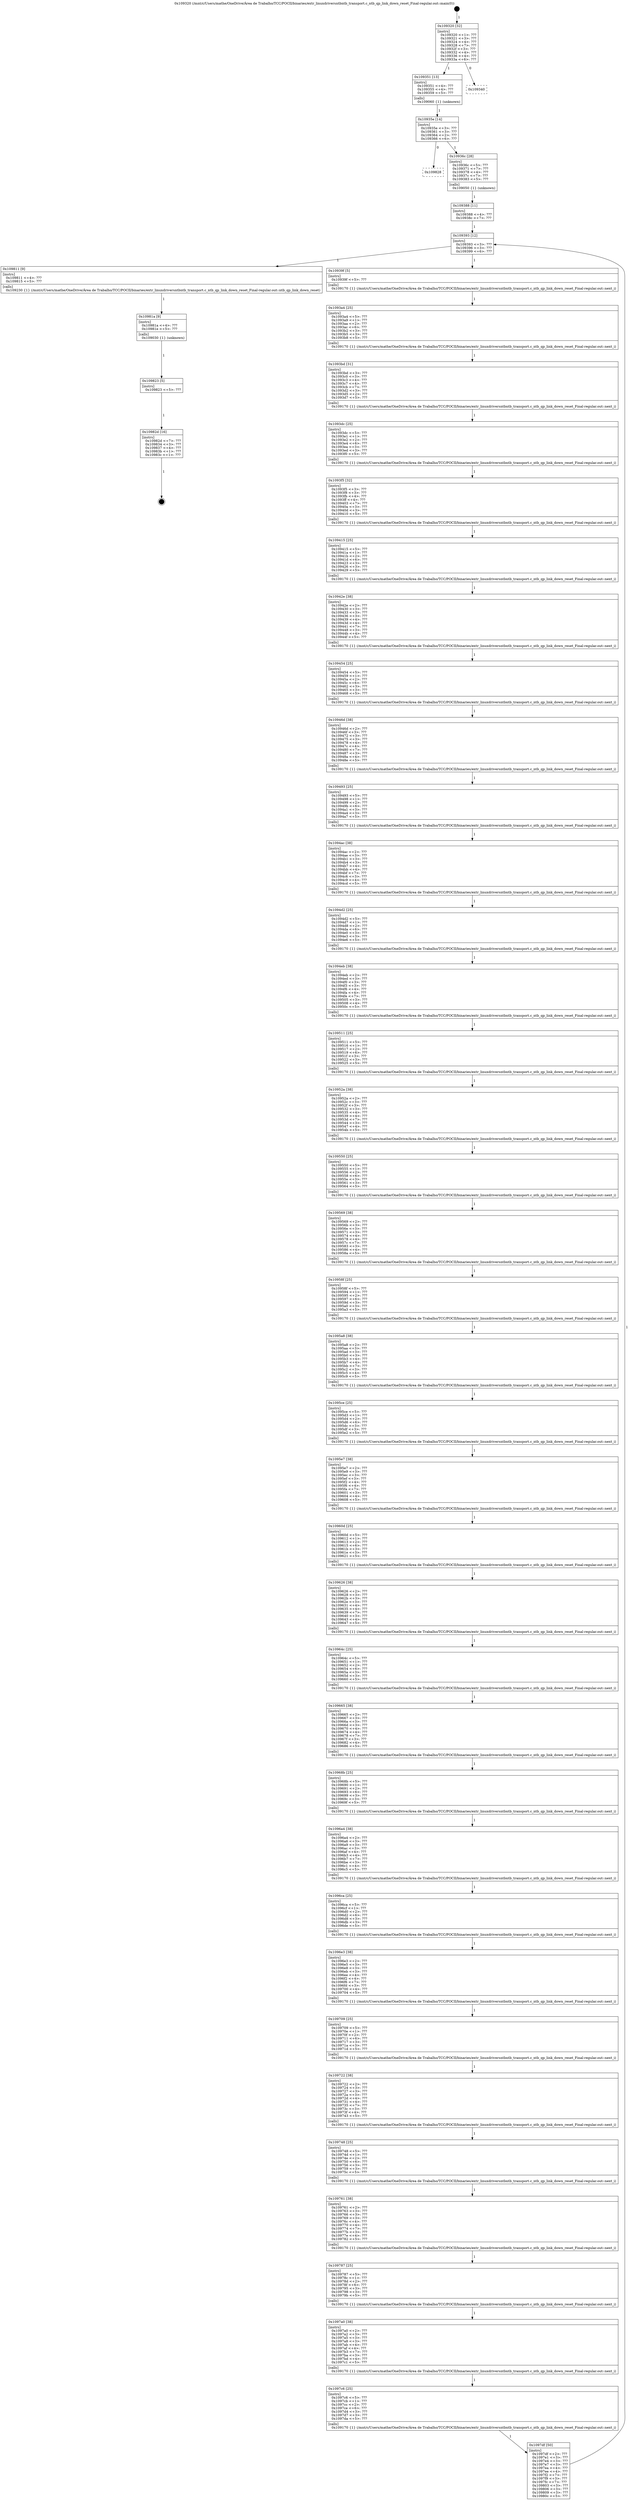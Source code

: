 digraph "0x109320" {
  label = "0x109320 (/mnt/c/Users/mathe/OneDrive/Área de Trabalho/TCC/POCII/binaries/extr_linuxdriversntbntb_transport.c_ntb_qp_link_down_reset_Final-regular.out::main(0))"
  labelloc = "t"
  node[shape=record]

  Entry [label="",width=0.3,height=0.3,shape=circle,fillcolor=black,style=filled]
  "0x109320" [label="{
     0x109320 [32]\l
     | [instrs]\l
     &nbsp;&nbsp;0x109320 \<+1\>: ???\l
     &nbsp;&nbsp;0x109321 \<+3\>: ???\l
     &nbsp;&nbsp;0x109324 \<+4\>: ???\l
     &nbsp;&nbsp;0x109328 \<+7\>: ???\l
     &nbsp;&nbsp;0x10932f \<+3\>: ???\l
     &nbsp;&nbsp;0x109332 \<+4\>: ???\l
     &nbsp;&nbsp;0x109336 \<+4\>: ???\l
     &nbsp;&nbsp;0x10933a \<+6\>: ???\l
  }"]
  "0x109351" [label="{
     0x109351 [13]\l
     | [instrs]\l
     &nbsp;&nbsp;0x109351 \<+4\>: ???\l
     &nbsp;&nbsp;0x109355 \<+4\>: ???\l
     &nbsp;&nbsp;0x109359 \<+5\>: ???\l
     | [calls]\l
     &nbsp;&nbsp;0x109060 \{1\} (unknown)\l
  }"]
  "0x109340" [label="{
     0x109340\l
  }", style=dashed]
  "0x10935e" [label="{
     0x10935e [14]\l
     | [instrs]\l
     &nbsp;&nbsp;0x10935e \<+3\>: ???\l
     &nbsp;&nbsp;0x109361 \<+3\>: ???\l
     &nbsp;&nbsp;0x109364 \<+2\>: ???\l
     &nbsp;&nbsp;0x109366 \<+6\>: ???\l
  }"]
  "0x109828" [label="{
     0x109828\l
  }", style=dashed]
  "0x10936c" [label="{
     0x10936c [28]\l
     | [instrs]\l
     &nbsp;&nbsp;0x10936c \<+5\>: ???\l
     &nbsp;&nbsp;0x109371 \<+7\>: ???\l
     &nbsp;&nbsp;0x109378 \<+4\>: ???\l
     &nbsp;&nbsp;0x10937c \<+7\>: ???\l
     &nbsp;&nbsp;0x109383 \<+5\>: ???\l
     | [calls]\l
     &nbsp;&nbsp;0x109050 \{1\} (unknown)\l
  }"]
  Exit [label="",width=0.3,height=0.3,shape=circle,fillcolor=black,style=filled,peripheries=2]
  "0x109393" [label="{
     0x109393 [12]\l
     | [instrs]\l
     &nbsp;&nbsp;0x109393 \<+3\>: ???\l
     &nbsp;&nbsp;0x109396 \<+3\>: ???\l
     &nbsp;&nbsp;0x109399 \<+6\>: ???\l
  }"]
  "0x109811" [label="{
     0x109811 [9]\l
     | [instrs]\l
     &nbsp;&nbsp;0x109811 \<+4\>: ???\l
     &nbsp;&nbsp;0x109815 \<+5\>: ???\l
     | [calls]\l
     &nbsp;&nbsp;0x109230 \{1\} (/mnt/c/Users/mathe/OneDrive/Área de Trabalho/TCC/POCII/binaries/extr_linuxdriversntbntb_transport.c_ntb_qp_link_down_reset_Final-regular.out::ntb_qp_link_down_reset)\l
  }"]
  "0x10939f" [label="{
     0x10939f [5]\l
     | [instrs]\l
     &nbsp;&nbsp;0x10939f \<+5\>: ???\l
     | [calls]\l
     &nbsp;&nbsp;0x109170 \{1\} (/mnt/c/Users/mathe/OneDrive/Área de Trabalho/TCC/POCII/binaries/extr_linuxdriversntbntb_transport.c_ntb_qp_link_down_reset_Final-regular.out::next_i)\l
  }"]
  "0x1093a4" [label="{
     0x1093a4 [25]\l
     | [instrs]\l
     &nbsp;&nbsp;0x1093a4 \<+5\>: ???\l
     &nbsp;&nbsp;0x1093a9 \<+1\>: ???\l
     &nbsp;&nbsp;0x1093aa \<+2\>: ???\l
     &nbsp;&nbsp;0x1093ac \<+6\>: ???\l
     &nbsp;&nbsp;0x1093b2 \<+3\>: ???\l
     &nbsp;&nbsp;0x1093b5 \<+3\>: ???\l
     &nbsp;&nbsp;0x1093b8 \<+5\>: ???\l
     | [calls]\l
     &nbsp;&nbsp;0x109170 \{1\} (/mnt/c/Users/mathe/OneDrive/Área de Trabalho/TCC/POCII/binaries/extr_linuxdriversntbntb_transport.c_ntb_qp_link_down_reset_Final-regular.out::next_i)\l
  }"]
  "0x1093bd" [label="{
     0x1093bd [31]\l
     | [instrs]\l
     &nbsp;&nbsp;0x1093bd \<+3\>: ???\l
     &nbsp;&nbsp;0x1093c0 \<+3\>: ???\l
     &nbsp;&nbsp;0x1093c3 \<+4\>: ???\l
     &nbsp;&nbsp;0x1093c7 \<+4\>: ???\l
     &nbsp;&nbsp;0x1093cb \<+7\>: ???\l
     &nbsp;&nbsp;0x1093d2 \<+3\>: ???\l
     &nbsp;&nbsp;0x1093d5 \<+2\>: ???\l
     &nbsp;&nbsp;0x1093d7 \<+5\>: ???\l
     | [calls]\l
     &nbsp;&nbsp;0x109170 \{1\} (/mnt/c/Users/mathe/OneDrive/Área de Trabalho/TCC/POCII/binaries/extr_linuxdriversntbntb_transport.c_ntb_qp_link_down_reset_Final-regular.out::next_i)\l
  }"]
  "0x1093dc" [label="{
     0x1093dc [25]\l
     | [instrs]\l
     &nbsp;&nbsp;0x1093dc \<+5\>: ???\l
     &nbsp;&nbsp;0x1093e1 \<+1\>: ???\l
     &nbsp;&nbsp;0x1093e2 \<+2\>: ???\l
     &nbsp;&nbsp;0x1093e4 \<+6\>: ???\l
     &nbsp;&nbsp;0x1093ea \<+3\>: ???\l
     &nbsp;&nbsp;0x1093ed \<+3\>: ???\l
     &nbsp;&nbsp;0x1093f0 \<+5\>: ???\l
     | [calls]\l
     &nbsp;&nbsp;0x109170 \{1\} (/mnt/c/Users/mathe/OneDrive/Área de Trabalho/TCC/POCII/binaries/extr_linuxdriversntbntb_transport.c_ntb_qp_link_down_reset_Final-regular.out::next_i)\l
  }"]
  "0x1093f5" [label="{
     0x1093f5 [32]\l
     | [instrs]\l
     &nbsp;&nbsp;0x1093f5 \<+3\>: ???\l
     &nbsp;&nbsp;0x1093f8 \<+3\>: ???\l
     &nbsp;&nbsp;0x1093fb \<+4\>: ???\l
     &nbsp;&nbsp;0x1093ff \<+4\>: ???\l
     &nbsp;&nbsp;0x109403 \<+7\>: ???\l
     &nbsp;&nbsp;0x10940a \<+3\>: ???\l
     &nbsp;&nbsp;0x10940d \<+3\>: ???\l
     &nbsp;&nbsp;0x109410 \<+5\>: ???\l
     | [calls]\l
     &nbsp;&nbsp;0x109170 \{1\} (/mnt/c/Users/mathe/OneDrive/Área de Trabalho/TCC/POCII/binaries/extr_linuxdriversntbntb_transport.c_ntb_qp_link_down_reset_Final-regular.out::next_i)\l
  }"]
  "0x109415" [label="{
     0x109415 [25]\l
     | [instrs]\l
     &nbsp;&nbsp;0x109415 \<+5\>: ???\l
     &nbsp;&nbsp;0x10941a \<+1\>: ???\l
     &nbsp;&nbsp;0x10941b \<+2\>: ???\l
     &nbsp;&nbsp;0x10941d \<+6\>: ???\l
     &nbsp;&nbsp;0x109423 \<+3\>: ???\l
     &nbsp;&nbsp;0x109426 \<+3\>: ???\l
     &nbsp;&nbsp;0x109429 \<+5\>: ???\l
     | [calls]\l
     &nbsp;&nbsp;0x109170 \{1\} (/mnt/c/Users/mathe/OneDrive/Área de Trabalho/TCC/POCII/binaries/extr_linuxdriversntbntb_transport.c_ntb_qp_link_down_reset_Final-regular.out::next_i)\l
  }"]
  "0x10942e" [label="{
     0x10942e [38]\l
     | [instrs]\l
     &nbsp;&nbsp;0x10942e \<+2\>: ???\l
     &nbsp;&nbsp;0x109430 \<+3\>: ???\l
     &nbsp;&nbsp;0x109433 \<+3\>: ???\l
     &nbsp;&nbsp;0x109436 \<+3\>: ???\l
     &nbsp;&nbsp;0x109439 \<+4\>: ???\l
     &nbsp;&nbsp;0x10943d \<+4\>: ???\l
     &nbsp;&nbsp;0x109441 \<+7\>: ???\l
     &nbsp;&nbsp;0x109448 \<+3\>: ???\l
     &nbsp;&nbsp;0x10944b \<+4\>: ???\l
     &nbsp;&nbsp;0x10944f \<+5\>: ???\l
     | [calls]\l
     &nbsp;&nbsp;0x109170 \{1\} (/mnt/c/Users/mathe/OneDrive/Área de Trabalho/TCC/POCII/binaries/extr_linuxdriversntbntb_transport.c_ntb_qp_link_down_reset_Final-regular.out::next_i)\l
  }"]
  "0x109454" [label="{
     0x109454 [25]\l
     | [instrs]\l
     &nbsp;&nbsp;0x109454 \<+5\>: ???\l
     &nbsp;&nbsp;0x109459 \<+1\>: ???\l
     &nbsp;&nbsp;0x10945a \<+2\>: ???\l
     &nbsp;&nbsp;0x10945c \<+6\>: ???\l
     &nbsp;&nbsp;0x109462 \<+3\>: ???\l
     &nbsp;&nbsp;0x109465 \<+3\>: ???\l
     &nbsp;&nbsp;0x109468 \<+5\>: ???\l
     | [calls]\l
     &nbsp;&nbsp;0x109170 \{1\} (/mnt/c/Users/mathe/OneDrive/Área de Trabalho/TCC/POCII/binaries/extr_linuxdriversntbntb_transport.c_ntb_qp_link_down_reset_Final-regular.out::next_i)\l
  }"]
  "0x10946d" [label="{
     0x10946d [38]\l
     | [instrs]\l
     &nbsp;&nbsp;0x10946d \<+2\>: ???\l
     &nbsp;&nbsp;0x10946f \<+3\>: ???\l
     &nbsp;&nbsp;0x109472 \<+3\>: ???\l
     &nbsp;&nbsp;0x109475 \<+3\>: ???\l
     &nbsp;&nbsp;0x109478 \<+4\>: ???\l
     &nbsp;&nbsp;0x10947c \<+4\>: ???\l
     &nbsp;&nbsp;0x109480 \<+7\>: ???\l
     &nbsp;&nbsp;0x109487 \<+3\>: ???\l
     &nbsp;&nbsp;0x10948a \<+4\>: ???\l
     &nbsp;&nbsp;0x10948e \<+5\>: ???\l
     | [calls]\l
     &nbsp;&nbsp;0x109170 \{1\} (/mnt/c/Users/mathe/OneDrive/Área de Trabalho/TCC/POCII/binaries/extr_linuxdriversntbntb_transport.c_ntb_qp_link_down_reset_Final-regular.out::next_i)\l
  }"]
  "0x109493" [label="{
     0x109493 [25]\l
     | [instrs]\l
     &nbsp;&nbsp;0x109493 \<+5\>: ???\l
     &nbsp;&nbsp;0x109498 \<+1\>: ???\l
     &nbsp;&nbsp;0x109499 \<+2\>: ???\l
     &nbsp;&nbsp;0x10949b \<+6\>: ???\l
     &nbsp;&nbsp;0x1094a1 \<+3\>: ???\l
     &nbsp;&nbsp;0x1094a4 \<+3\>: ???\l
     &nbsp;&nbsp;0x1094a7 \<+5\>: ???\l
     | [calls]\l
     &nbsp;&nbsp;0x109170 \{1\} (/mnt/c/Users/mathe/OneDrive/Área de Trabalho/TCC/POCII/binaries/extr_linuxdriversntbntb_transport.c_ntb_qp_link_down_reset_Final-regular.out::next_i)\l
  }"]
  "0x1094ac" [label="{
     0x1094ac [38]\l
     | [instrs]\l
     &nbsp;&nbsp;0x1094ac \<+2\>: ???\l
     &nbsp;&nbsp;0x1094ae \<+3\>: ???\l
     &nbsp;&nbsp;0x1094b1 \<+3\>: ???\l
     &nbsp;&nbsp;0x1094b4 \<+3\>: ???\l
     &nbsp;&nbsp;0x1094b7 \<+4\>: ???\l
     &nbsp;&nbsp;0x1094bb \<+4\>: ???\l
     &nbsp;&nbsp;0x1094bf \<+7\>: ???\l
     &nbsp;&nbsp;0x1094c6 \<+3\>: ???\l
     &nbsp;&nbsp;0x1094c9 \<+4\>: ???\l
     &nbsp;&nbsp;0x1094cd \<+5\>: ???\l
     | [calls]\l
     &nbsp;&nbsp;0x109170 \{1\} (/mnt/c/Users/mathe/OneDrive/Área de Trabalho/TCC/POCII/binaries/extr_linuxdriversntbntb_transport.c_ntb_qp_link_down_reset_Final-regular.out::next_i)\l
  }"]
  "0x1094d2" [label="{
     0x1094d2 [25]\l
     | [instrs]\l
     &nbsp;&nbsp;0x1094d2 \<+5\>: ???\l
     &nbsp;&nbsp;0x1094d7 \<+1\>: ???\l
     &nbsp;&nbsp;0x1094d8 \<+2\>: ???\l
     &nbsp;&nbsp;0x1094da \<+6\>: ???\l
     &nbsp;&nbsp;0x1094e0 \<+3\>: ???\l
     &nbsp;&nbsp;0x1094e3 \<+3\>: ???\l
     &nbsp;&nbsp;0x1094e6 \<+5\>: ???\l
     | [calls]\l
     &nbsp;&nbsp;0x109170 \{1\} (/mnt/c/Users/mathe/OneDrive/Área de Trabalho/TCC/POCII/binaries/extr_linuxdriversntbntb_transport.c_ntb_qp_link_down_reset_Final-regular.out::next_i)\l
  }"]
  "0x1094eb" [label="{
     0x1094eb [38]\l
     | [instrs]\l
     &nbsp;&nbsp;0x1094eb \<+2\>: ???\l
     &nbsp;&nbsp;0x1094ed \<+3\>: ???\l
     &nbsp;&nbsp;0x1094f0 \<+3\>: ???\l
     &nbsp;&nbsp;0x1094f3 \<+3\>: ???\l
     &nbsp;&nbsp;0x1094f6 \<+4\>: ???\l
     &nbsp;&nbsp;0x1094fa \<+4\>: ???\l
     &nbsp;&nbsp;0x1094fe \<+7\>: ???\l
     &nbsp;&nbsp;0x109505 \<+3\>: ???\l
     &nbsp;&nbsp;0x109508 \<+4\>: ???\l
     &nbsp;&nbsp;0x10950c \<+5\>: ???\l
     | [calls]\l
     &nbsp;&nbsp;0x109170 \{1\} (/mnt/c/Users/mathe/OneDrive/Área de Trabalho/TCC/POCII/binaries/extr_linuxdriversntbntb_transport.c_ntb_qp_link_down_reset_Final-regular.out::next_i)\l
  }"]
  "0x109511" [label="{
     0x109511 [25]\l
     | [instrs]\l
     &nbsp;&nbsp;0x109511 \<+5\>: ???\l
     &nbsp;&nbsp;0x109516 \<+1\>: ???\l
     &nbsp;&nbsp;0x109517 \<+2\>: ???\l
     &nbsp;&nbsp;0x109519 \<+6\>: ???\l
     &nbsp;&nbsp;0x10951f \<+3\>: ???\l
     &nbsp;&nbsp;0x109522 \<+3\>: ???\l
     &nbsp;&nbsp;0x109525 \<+5\>: ???\l
     | [calls]\l
     &nbsp;&nbsp;0x109170 \{1\} (/mnt/c/Users/mathe/OneDrive/Área de Trabalho/TCC/POCII/binaries/extr_linuxdriversntbntb_transport.c_ntb_qp_link_down_reset_Final-regular.out::next_i)\l
  }"]
  "0x10952a" [label="{
     0x10952a [38]\l
     | [instrs]\l
     &nbsp;&nbsp;0x10952a \<+2\>: ???\l
     &nbsp;&nbsp;0x10952c \<+3\>: ???\l
     &nbsp;&nbsp;0x10952f \<+3\>: ???\l
     &nbsp;&nbsp;0x109532 \<+3\>: ???\l
     &nbsp;&nbsp;0x109535 \<+4\>: ???\l
     &nbsp;&nbsp;0x109539 \<+4\>: ???\l
     &nbsp;&nbsp;0x10953d \<+7\>: ???\l
     &nbsp;&nbsp;0x109544 \<+3\>: ???\l
     &nbsp;&nbsp;0x109547 \<+4\>: ???\l
     &nbsp;&nbsp;0x10954b \<+5\>: ???\l
     | [calls]\l
     &nbsp;&nbsp;0x109170 \{1\} (/mnt/c/Users/mathe/OneDrive/Área de Trabalho/TCC/POCII/binaries/extr_linuxdriversntbntb_transport.c_ntb_qp_link_down_reset_Final-regular.out::next_i)\l
  }"]
  "0x109550" [label="{
     0x109550 [25]\l
     | [instrs]\l
     &nbsp;&nbsp;0x109550 \<+5\>: ???\l
     &nbsp;&nbsp;0x109555 \<+1\>: ???\l
     &nbsp;&nbsp;0x109556 \<+2\>: ???\l
     &nbsp;&nbsp;0x109558 \<+6\>: ???\l
     &nbsp;&nbsp;0x10955e \<+3\>: ???\l
     &nbsp;&nbsp;0x109561 \<+3\>: ???\l
     &nbsp;&nbsp;0x109564 \<+5\>: ???\l
     | [calls]\l
     &nbsp;&nbsp;0x109170 \{1\} (/mnt/c/Users/mathe/OneDrive/Área de Trabalho/TCC/POCII/binaries/extr_linuxdriversntbntb_transport.c_ntb_qp_link_down_reset_Final-regular.out::next_i)\l
  }"]
  "0x109569" [label="{
     0x109569 [38]\l
     | [instrs]\l
     &nbsp;&nbsp;0x109569 \<+2\>: ???\l
     &nbsp;&nbsp;0x10956b \<+3\>: ???\l
     &nbsp;&nbsp;0x10956e \<+3\>: ???\l
     &nbsp;&nbsp;0x109571 \<+3\>: ???\l
     &nbsp;&nbsp;0x109574 \<+4\>: ???\l
     &nbsp;&nbsp;0x109578 \<+4\>: ???\l
     &nbsp;&nbsp;0x10957c \<+7\>: ???\l
     &nbsp;&nbsp;0x109583 \<+3\>: ???\l
     &nbsp;&nbsp;0x109586 \<+4\>: ???\l
     &nbsp;&nbsp;0x10958a \<+5\>: ???\l
     | [calls]\l
     &nbsp;&nbsp;0x109170 \{1\} (/mnt/c/Users/mathe/OneDrive/Área de Trabalho/TCC/POCII/binaries/extr_linuxdriversntbntb_transport.c_ntb_qp_link_down_reset_Final-regular.out::next_i)\l
  }"]
  "0x10958f" [label="{
     0x10958f [25]\l
     | [instrs]\l
     &nbsp;&nbsp;0x10958f \<+5\>: ???\l
     &nbsp;&nbsp;0x109594 \<+1\>: ???\l
     &nbsp;&nbsp;0x109595 \<+2\>: ???\l
     &nbsp;&nbsp;0x109597 \<+6\>: ???\l
     &nbsp;&nbsp;0x10959d \<+3\>: ???\l
     &nbsp;&nbsp;0x1095a0 \<+3\>: ???\l
     &nbsp;&nbsp;0x1095a3 \<+5\>: ???\l
     | [calls]\l
     &nbsp;&nbsp;0x109170 \{1\} (/mnt/c/Users/mathe/OneDrive/Área de Trabalho/TCC/POCII/binaries/extr_linuxdriversntbntb_transport.c_ntb_qp_link_down_reset_Final-regular.out::next_i)\l
  }"]
  "0x1095a8" [label="{
     0x1095a8 [38]\l
     | [instrs]\l
     &nbsp;&nbsp;0x1095a8 \<+2\>: ???\l
     &nbsp;&nbsp;0x1095aa \<+3\>: ???\l
     &nbsp;&nbsp;0x1095ad \<+3\>: ???\l
     &nbsp;&nbsp;0x1095b0 \<+3\>: ???\l
     &nbsp;&nbsp;0x1095b3 \<+4\>: ???\l
     &nbsp;&nbsp;0x1095b7 \<+4\>: ???\l
     &nbsp;&nbsp;0x1095bb \<+7\>: ???\l
     &nbsp;&nbsp;0x1095c2 \<+3\>: ???\l
     &nbsp;&nbsp;0x1095c5 \<+4\>: ???\l
     &nbsp;&nbsp;0x1095c9 \<+5\>: ???\l
     | [calls]\l
     &nbsp;&nbsp;0x109170 \{1\} (/mnt/c/Users/mathe/OneDrive/Área de Trabalho/TCC/POCII/binaries/extr_linuxdriversntbntb_transport.c_ntb_qp_link_down_reset_Final-regular.out::next_i)\l
  }"]
  "0x1095ce" [label="{
     0x1095ce [25]\l
     | [instrs]\l
     &nbsp;&nbsp;0x1095ce \<+5\>: ???\l
     &nbsp;&nbsp;0x1095d3 \<+1\>: ???\l
     &nbsp;&nbsp;0x1095d4 \<+2\>: ???\l
     &nbsp;&nbsp;0x1095d6 \<+6\>: ???\l
     &nbsp;&nbsp;0x1095dc \<+3\>: ???\l
     &nbsp;&nbsp;0x1095df \<+3\>: ???\l
     &nbsp;&nbsp;0x1095e2 \<+5\>: ???\l
     | [calls]\l
     &nbsp;&nbsp;0x109170 \{1\} (/mnt/c/Users/mathe/OneDrive/Área de Trabalho/TCC/POCII/binaries/extr_linuxdriversntbntb_transport.c_ntb_qp_link_down_reset_Final-regular.out::next_i)\l
  }"]
  "0x1095e7" [label="{
     0x1095e7 [38]\l
     | [instrs]\l
     &nbsp;&nbsp;0x1095e7 \<+2\>: ???\l
     &nbsp;&nbsp;0x1095e9 \<+3\>: ???\l
     &nbsp;&nbsp;0x1095ec \<+3\>: ???\l
     &nbsp;&nbsp;0x1095ef \<+3\>: ???\l
     &nbsp;&nbsp;0x1095f2 \<+4\>: ???\l
     &nbsp;&nbsp;0x1095f6 \<+4\>: ???\l
     &nbsp;&nbsp;0x1095fa \<+7\>: ???\l
     &nbsp;&nbsp;0x109601 \<+3\>: ???\l
     &nbsp;&nbsp;0x109604 \<+4\>: ???\l
     &nbsp;&nbsp;0x109608 \<+5\>: ???\l
     | [calls]\l
     &nbsp;&nbsp;0x109170 \{1\} (/mnt/c/Users/mathe/OneDrive/Área de Trabalho/TCC/POCII/binaries/extr_linuxdriversntbntb_transport.c_ntb_qp_link_down_reset_Final-regular.out::next_i)\l
  }"]
  "0x10960d" [label="{
     0x10960d [25]\l
     | [instrs]\l
     &nbsp;&nbsp;0x10960d \<+5\>: ???\l
     &nbsp;&nbsp;0x109612 \<+1\>: ???\l
     &nbsp;&nbsp;0x109613 \<+2\>: ???\l
     &nbsp;&nbsp;0x109615 \<+6\>: ???\l
     &nbsp;&nbsp;0x10961b \<+3\>: ???\l
     &nbsp;&nbsp;0x10961e \<+3\>: ???\l
     &nbsp;&nbsp;0x109621 \<+5\>: ???\l
     | [calls]\l
     &nbsp;&nbsp;0x109170 \{1\} (/mnt/c/Users/mathe/OneDrive/Área de Trabalho/TCC/POCII/binaries/extr_linuxdriversntbntb_transport.c_ntb_qp_link_down_reset_Final-regular.out::next_i)\l
  }"]
  "0x109626" [label="{
     0x109626 [38]\l
     | [instrs]\l
     &nbsp;&nbsp;0x109626 \<+2\>: ???\l
     &nbsp;&nbsp;0x109628 \<+3\>: ???\l
     &nbsp;&nbsp;0x10962b \<+3\>: ???\l
     &nbsp;&nbsp;0x10962e \<+3\>: ???\l
     &nbsp;&nbsp;0x109631 \<+4\>: ???\l
     &nbsp;&nbsp;0x109635 \<+4\>: ???\l
     &nbsp;&nbsp;0x109639 \<+7\>: ???\l
     &nbsp;&nbsp;0x109640 \<+3\>: ???\l
     &nbsp;&nbsp;0x109643 \<+4\>: ???\l
     &nbsp;&nbsp;0x109647 \<+5\>: ???\l
     | [calls]\l
     &nbsp;&nbsp;0x109170 \{1\} (/mnt/c/Users/mathe/OneDrive/Área de Trabalho/TCC/POCII/binaries/extr_linuxdriversntbntb_transport.c_ntb_qp_link_down_reset_Final-regular.out::next_i)\l
  }"]
  "0x10964c" [label="{
     0x10964c [25]\l
     | [instrs]\l
     &nbsp;&nbsp;0x10964c \<+5\>: ???\l
     &nbsp;&nbsp;0x109651 \<+1\>: ???\l
     &nbsp;&nbsp;0x109652 \<+2\>: ???\l
     &nbsp;&nbsp;0x109654 \<+6\>: ???\l
     &nbsp;&nbsp;0x10965a \<+3\>: ???\l
     &nbsp;&nbsp;0x10965d \<+3\>: ???\l
     &nbsp;&nbsp;0x109660 \<+5\>: ???\l
     | [calls]\l
     &nbsp;&nbsp;0x109170 \{1\} (/mnt/c/Users/mathe/OneDrive/Área de Trabalho/TCC/POCII/binaries/extr_linuxdriversntbntb_transport.c_ntb_qp_link_down_reset_Final-regular.out::next_i)\l
  }"]
  "0x109665" [label="{
     0x109665 [38]\l
     | [instrs]\l
     &nbsp;&nbsp;0x109665 \<+2\>: ???\l
     &nbsp;&nbsp;0x109667 \<+3\>: ???\l
     &nbsp;&nbsp;0x10966a \<+3\>: ???\l
     &nbsp;&nbsp;0x10966d \<+3\>: ???\l
     &nbsp;&nbsp;0x109670 \<+4\>: ???\l
     &nbsp;&nbsp;0x109674 \<+4\>: ???\l
     &nbsp;&nbsp;0x109678 \<+7\>: ???\l
     &nbsp;&nbsp;0x10967f \<+3\>: ???\l
     &nbsp;&nbsp;0x109682 \<+4\>: ???\l
     &nbsp;&nbsp;0x109686 \<+5\>: ???\l
     | [calls]\l
     &nbsp;&nbsp;0x109170 \{1\} (/mnt/c/Users/mathe/OneDrive/Área de Trabalho/TCC/POCII/binaries/extr_linuxdriversntbntb_transport.c_ntb_qp_link_down_reset_Final-regular.out::next_i)\l
  }"]
  "0x10968b" [label="{
     0x10968b [25]\l
     | [instrs]\l
     &nbsp;&nbsp;0x10968b \<+5\>: ???\l
     &nbsp;&nbsp;0x109690 \<+1\>: ???\l
     &nbsp;&nbsp;0x109691 \<+2\>: ???\l
     &nbsp;&nbsp;0x109693 \<+6\>: ???\l
     &nbsp;&nbsp;0x109699 \<+3\>: ???\l
     &nbsp;&nbsp;0x10969c \<+3\>: ???\l
     &nbsp;&nbsp;0x10969f \<+5\>: ???\l
     | [calls]\l
     &nbsp;&nbsp;0x109170 \{1\} (/mnt/c/Users/mathe/OneDrive/Área de Trabalho/TCC/POCII/binaries/extr_linuxdriversntbntb_transport.c_ntb_qp_link_down_reset_Final-regular.out::next_i)\l
  }"]
  "0x1096a4" [label="{
     0x1096a4 [38]\l
     | [instrs]\l
     &nbsp;&nbsp;0x1096a4 \<+2\>: ???\l
     &nbsp;&nbsp;0x1096a6 \<+3\>: ???\l
     &nbsp;&nbsp;0x1096a9 \<+3\>: ???\l
     &nbsp;&nbsp;0x1096ac \<+3\>: ???\l
     &nbsp;&nbsp;0x1096af \<+4\>: ???\l
     &nbsp;&nbsp;0x1096b3 \<+4\>: ???\l
     &nbsp;&nbsp;0x1096b7 \<+7\>: ???\l
     &nbsp;&nbsp;0x1096be \<+3\>: ???\l
     &nbsp;&nbsp;0x1096c1 \<+4\>: ???\l
     &nbsp;&nbsp;0x1096c5 \<+5\>: ???\l
     | [calls]\l
     &nbsp;&nbsp;0x109170 \{1\} (/mnt/c/Users/mathe/OneDrive/Área de Trabalho/TCC/POCII/binaries/extr_linuxdriversntbntb_transport.c_ntb_qp_link_down_reset_Final-regular.out::next_i)\l
  }"]
  "0x1096ca" [label="{
     0x1096ca [25]\l
     | [instrs]\l
     &nbsp;&nbsp;0x1096ca \<+5\>: ???\l
     &nbsp;&nbsp;0x1096cf \<+1\>: ???\l
     &nbsp;&nbsp;0x1096d0 \<+2\>: ???\l
     &nbsp;&nbsp;0x1096d2 \<+6\>: ???\l
     &nbsp;&nbsp;0x1096d8 \<+3\>: ???\l
     &nbsp;&nbsp;0x1096db \<+3\>: ???\l
     &nbsp;&nbsp;0x1096de \<+5\>: ???\l
     | [calls]\l
     &nbsp;&nbsp;0x109170 \{1\} (/mnt/c/Users/mathe/OneDrive/Área de Trabalho/TCC/POCII/binaries/extr_linuxdriversntbntb_transport.c_ntb_qp_link_down_reset_Final-regular.out::next_i)\l
  }"]
  "0x1096e3" [label="{
     0x1096e3 [38]\l
     | [instrs]\l
     &nbsp;&nbsp;0x1096e3 \<+2\>: ???\l
     &nbsp;&nbsp;0x1096e5 \<+3\>: ???\l
     &nbsp;&nbsp;0x1096e8 \<+3\>: ???\l
     &nbsp;&nbsp;0x1096eb \<+3\>: ???\l
     &nbsp;&nbsp;0x1096ee \<+4\>: ???\l
     &nbsp;&nbsp;0x1096f2 \<+4\>: ???\l
     &nbsp;&nbsp;0x1096f6 \<+7\>: ???\l
     &nbsp;&nbsp;0x1096fd \<+3\>: ???\l
     &nbsp;&nbsp;0x109700 \<+4\>: ???\l
     &nbsp;&nbsp;0x109704 \<+5\>: ???\l
     | [calls]\l
     &nbsp;&nbsp;0x109170 \{1\} (/mnt/c/Users/mathe/OneDrive/Área de Trabalho/TCC/POCII/binaries/extr_linuxdriversntbntb_transport.c_ntb_qp_link_down_reset_Final-regular.out::next_i)\l
  }"]
  "0x109709" [label="{
     0x109709 [25]\l
     | [instrs]\l
     &nbsp;&nbsp;0x109709 \<+5\>: ???\l
     &nbsp;&nbsp;0x10970e \<+1\>: ???\l
     &nbsp;&nbsp;0x10970f \<+2\>: ???\l
     &nbsp;&nbsp;0x109711 \<+6\>: ???\l
     &nbsp;&nbsp;0x109717 \<+3\>: ???\l
     &nbsp;&nbsp;0x10971a \<+3\>: ???\l
     &nbsp;&nbsp;0x10971d \<+5\>: ???\l
     | [calls]\l
     &nbsp;&nbsp;0x109170 \{1\} (/mnt/c/Users/mathe/OneDrive/Área de Trabalho/TCC/POCII/binaries/extr_linuxdriversntbntb_transport.c_ntb_qp_link_down_reset_Final-regular.out::next_i)\l
  }"]
  "0x109722" [label="{
     0x109722 [38]\l
     | [instrs]\l
     &nbsp;&nbsp;0x109722 \<+2\>: ???\l
     &nbsp;&nbsp;0x109724 \<+3\>: ???\l
     &nbsp;&nbsp;0x109727 \<+3\>: ???\l
     &nbsp;&nbsp;0x10972a \<+3\>: ???\l
     &nbsp;&nbsp;0x10972d \<+4\>: ???\l
     &nbsp;&nbsp;0x109731 \<+4\>: ???\l
     &nbsp;&nbsp;0x109735 \<+7\>: ???\l
     &nbsp;&nbsp;0x10973c \<+3\>: ???\l
     &nbsp;&nbsp;0x10973f \<+4\>: ???\l
     &nbsp;&nbsp;0x109743 \<+5\>: ???\l
     | [calls]\l
     &nbsp;&nbsp;0x109170 \{1\} (/mnt/c/Users/mathe/OneDrive/Área de Trabalho/TCC/POCII/binaries/extr_linuxdriversntbntb_transport.c_ntb_qp_link_down_reset_Final-regular.out::next_i)\l
  }"]
  "0x109748" [label="{
     0x109748 [25]\l
     | [instrs]\l
     &nbsp;&nbsp;0x109748 \<+5\>: ???\l
     &nbsp;&nbsp;0x10974d \<+1\>: ???\l
     &nbsp;&nbsp;0x10974e \<+2\>: ???\l
     &nbsp;&nbsp;0x109750 \<+6\>: ???\l
     &nbsp;&nbsp;0x109756 \<+3\>: ???\l
     &nbsp;&nbsp;0x109759 \<+3\>: ???\l
     &nbsp;&nbsp;0x10975c \<+5\>: ???\l
     | [calls]\l
     &nbsp;&nbsp;0x109170 \{1\} (/mnt/c/Users/mathe/OneDrive/Área de Trabalho/TCC/POCII/binaries/extr_linuxdriversntbntb_transport.c_ntb_qp_link_down_reset_Final-regular.out::next_i)\l
  }"]
  "0x109761" [label="{
     0x109761 [38]\l
     | [instrs]\l
     &nbsp;&nbsp;0x109761 \<+2\>: ???\l
     &nbsp;&nbsp;0x109763 \<+3\>: ???\l
     &nbsp;&nbsp;0x109766 \<+3\>: ???\l
     &nbsp;&nbsp;0x109769 \<+3\>: ???\l
     &nbsp;&nbsp;0x10976c \<+4\>: ???\l
     &nbsp;&nbsp;0x109770 \<+4\>: ???\l
     &nbsp;&nbsp;0x109774 \<+7\>: ???\l
     &nbsp;&nbsp;0x10977b \<+3\>: ???\l
     &nbsp;&nbsp;0x10977e \<+4\>: ???\l
     &nbsp;&nbsp;0x109782 \<+5\>: ???\l
     | [calls]\l
     &nbsp;&nbsp;0x109170 \{1\} (/mnt/c/Users/mathe/OneDrive/Área de Trabalho/TCC/POCII/binaries/extr_linuxdriversntbntb_transport.c_ntb_qp_link_down_reset_Final-regular.out::next_i)\l
  }"]
  "0x109787" [label="{
     0x109787 [25]\l
     | [instrs]\l
     &nbsp;&nbsp;0x109787 \<+5\>: ???\l
     &nbsp;&nbsp;0x10978c \<+1\>: ???\l
     &nbsp;&nbsp;0x10978d \<+2\>: ???\l
     &nbsp;&nbsp;0x10978f \<+6\>: ???\l
     &nbsp;&nbsp;0x109795 \<+3\>: ???\l
     &nbsp;&nbsp;0x109798 \<+3\>: ???\l
     &nbsp;&nbsp;0x10979b \<+5\>: ???\l
     | [calls]\l
     &nbsp;&nbsp;0x109170 \{1\} (/mnt/c/Users/mathe/OneDrive/Área de Trabalho/TCC/POCII/binaries/extr_linuxdriversntbntb_transport.c_ntb_qp_link_down_reset_Final-regular.out::next_i)\l
  }"]
  "0x1097a0" [label="{
     0x1097a0 [38]\l
     | [instrs]\l
     &nbsp;&nbsp;0x1097a0 \<+2\>: ???\l
     &nbsp;&nbsp;0x1097a2 \<+3\>: ???\l
     &nbsp;&nbsp;0x1097a5 \<+3\>: ???\l
     &nbsp;&nbsp;0x1097a8 \<+3\>: ???\l
     &nbsp;&nbsp;0x1097ab \<+4\>: ???\l
     &nbsp;&nbsp;0x1097af \<+4\>: ???\l
     &nbsp;&nbsp;0x1097b3 \<+7\>: ???\l
     &nbsp;&nbsp;0x1097ba \<+3\>: ???\l
     &nbsp;&nbsp;0x1097bd \<+4\>: ???\l
     &nbsp;&nbsp;0x1097c1 \<+5\>: ???\l
     | [calls]\l
     &nbsp;&nbsp;0x109170 \{1\} (/mnt/c/Users/mathe/OneDrive/Área de Trabalho/TCC/POCII/binaries/extr_linuxdriversntbntb_transport.c_ntb_qp_link_down_reset_Final-regular.out::next_i)\l
  }"]
  "0x1097c6" [label="{
     0x1097c6 [25]\l
     | [instrs]\l
     &nbsp;&nbsp;0x1097c6 \<+5\>: ???\l
     &nbsp;&nbsp;0x1097cb \<+1\>: ???\l
     &nbsp;&nbsp;0x1097cc \<+2\>: ???\l
     &nbsp;&nbsp;0x1097ce \<+6\>: ???\l
     &nbsp;&nbsp;0x1097d4 \<+3\>: ???\l
     &nbsp;&nbsp;0x1097d7 \<+3\>: ???\l
     &nbsp;&nbsp;0x1097da \<+5\>: ???\l
     | [calls]\l
     &nbsp;&nbsp;0x109170 \{1\} (/mnt/c/Users/mathe/OneDrive/Área de Trabalho/TCC/POCII/binaries/extr_linuxdriversntbntb_transport.c_ntb_qp_link_down_reset_Final-regular.out::next_i)\l
  }"]
  "0x1097df" [label="{
     0x1097df [50]\l
     | [instrs]\l
     &nbsp;&nbsp;0x1097df \<+2\>: ???\l
     &nbsp;&nbsp;0x1097e1 \<+3\>: ???\l
     &nbsp;&nbsp;0x1097e4 \<+3\>: ???\l
     &nbsp;&nbsp;0x1097e7 \<+3\>: ???\l
     &nbsp;&nbsp;0x1097ea \<+4\>: ???\l
     &nbsp;&nbsp;0x1097ee \<+4\>: ???\l
     &nbsp;&nbsp;0x1097f2 \<+7\>: ???\l
     &nbsp;&nbsp;0x1097f9 \<+3\>: ???\l
     &nbsp;&nbsp;0x1097fc \<+7\>: ???\l
     &nbsp;&nbsp;0x109803 \<+3\>: ???\l
     &nbsp;&nbsp;0x109806 \<+3\>: ???\l
     &nbsp;&nbsp;0x109809 \<+3\>: ???\l
     &nbsp;&nbsp;0x10980c \<+5\>: ???\l
  }"]
  "0x109388" [label="{
     0x109388 [11]\l
     | [instrs]\l
     &nbsp;&nbsp;0x109388 \<+4\>: ???\l
     &nbsp;&nbsp;0x10938c \<+7\>: ???\l
  }"]
  "0x10981a" [label="{
     0x10981a [9]\l
     | [instrs]\l
     &nbsp;&nbsp;0x10981a \<+4\>: ???\l
     &nbsp;&nbsp;0x10981e \<+5\>: ???\l
     | [calls]\l
     &nbsp;&nbsp;0x109030 \{1\} (unknown)\l
  }"]
  "0x109823" [label="{
     0x109823 [5]\l
     | [instrs]\l
     &nbsp;&nbsp;0x109823 \<+5\>: ???\l
  }"]
  "0x10982d" [label="{
     0x10982d [16]\l
     | [instrs]\l
     &nbsp;&nbsp;0x10982d \<+7\>: ???\l
     &nbsp;&nbsp;0x109834 \<+3\>: ???\l
     &nbsp;&nbsp;0x109837 \<+4\>: ???\l
     &nbsp;&nbsp;0x10983b \<+1\>: ???\l
     &nbsp;&nbsp;0x10983c \<+1\>: ???\l
  }"]
  Entry -> "0x109320" [label=" 1"]
  "0x109320" -> "0x109351" [label=" 1"]
  "0x109320" -> "0x109340" [label=" 0"]
  "0x109351" -> "0x10935e" [label=" 1"]
  "0x10935e" -> "0x109828" [label=" 0"]
  "0x10935e" -> "0x10936c" [label=" 1"]
  "0x10982d" -> Exit [label=" 1"]
  "0x10936c" -> "0x109388" [label=" 1"]
  "0x109393" -> "0x109811" [label=" 1"]
  "0x109393" -> "0x10939f" [label=" 1"]
  "0x10939f" -> "0x1093a4" [label=" 1"]
  "0x1093a4" -> "0x1093bd" [label=" 1"]
  "0x1093bd" -> "0x1093dc" [label=" 1"]
  "0x1093dc" -> "0x1093f5" [label=" 1"]
  "0x1093f5" -> "0x109415" [label=" 1"]
  "0x109415" -> "0x10942e" [label=" 1"]
  "0x10942e" -> "0x109454" [label=" 1"]
  "0x109454" -> "0x10946d" [label=" 1"]
  "0x10946d" -> "0x109493" [label=" 1"]
  "0x109493" -> "0x1094ac" [label=" 1"]
  "0x1094ac" -> "0x1094d2" [label=" 1"]
  "0x1094d2" -> "0x1094eb" [label=" 1"]
  "0x1094eb" -> "0x109511" [label=" 1"]
  "0x109511" -> "0x10952a" [label=" 1"]
  "0x10952a" -> "0x109550" [label=" 1"]
  "0x109550" -> "0x109569" [label=" 1"]
  "0x109569" -> "0x10958f" [label=" 1"]
  "0x10958f" -> "0x1095a8" [label=" 1"]
  "0x1095a8" -> "0x1095ce" [label=" 1"]
  "0x1095ce" -> "0x1095e7" [label=" 1"]
  "0x1095e7" -> "0x10960d" [label=" 1"]
  "0x10960d" -> "0x109626" [label=" 1"]
  "0x109626" -> "0x10964c" [label=" 1"]
  "0x10964c" -> "0x109665" [label=" 1"]
  "0x109665" -> "0x10968b" [label=" 1"]
  "0x10968b" -> "0x1096a4" [label=" 1"]
  "0x1096a4" -> "0x1096ca" [label=" 1"]
  "0x1096ca" -> "0x1096e3" [label=" 1"]
  "0x1096e3" -> "0x109709" [label=" 1"]
  "0x109709" -> "0x109722" [label=" 1"]
  "0x109722" -> "0x109748" [label=" 1"]
  "0x109748" -> "0x109761" [label=" 1"]
  "0x109761" -> "0x109787" [label=" 1"]
  "0x109787" -> "0x1097a0" [label=" 1"]
  "0x1097a0" -> "0x1097c6" [label=" 1"]
  "0x1097c6" -> "0x1097df" [label=" 1"]
  "0x109388" -> "0x109393" [label=" 1"]
  "0x1097df" -> "0x109393" [label=" 1"]
  "0x109811" -> "0x10981a" [label=" 1"]
  "0x10981a" -> "0x109823" [label=" 1"]
  "0x109823" -> "0x10982d" [label=" 1"]
}
